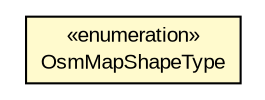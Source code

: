 #!/usr/local/bin/dot
#
# Class diagram 
# Generated by UMLGraph version R5_6-24-gf6e263 (http://www.umlgraph.org/)
#

digraph G {
	edge [fontname="arial",fontsize=10,labelfontname="arial",labelfontsize=10];
	node [fontname="arial",fontsize=10,shape=plaintext];
	nodesep=0.25;
	ranksep=0.5;
	// org.osmdroid.gpkg.overlay.features.OsmMapShapeType
	c215675 [label=<<table title="org.osmdroid.gpkg.overlay.features.OsmMapShapeType" border="0" cellborder="1" cellspacing="0" cellpadding="2" port="p" bgcolor="lemonChiffon" href="./OsmMapShapeType.html">
		<tr><td><table border="0" cellspacing="0" cellpadding="1">
<tr><td align="center" balign="center"> &#171;enumeration&#187; </td></tr>
<tr><td align="center" balign="center"> OsmMapShapeType </td></tr>
		</table></td></tr>
		</table>>, URL="./OsmMapShapeType.html", fontname="arial", fontcolor="black", fontsize=10.0];
}

